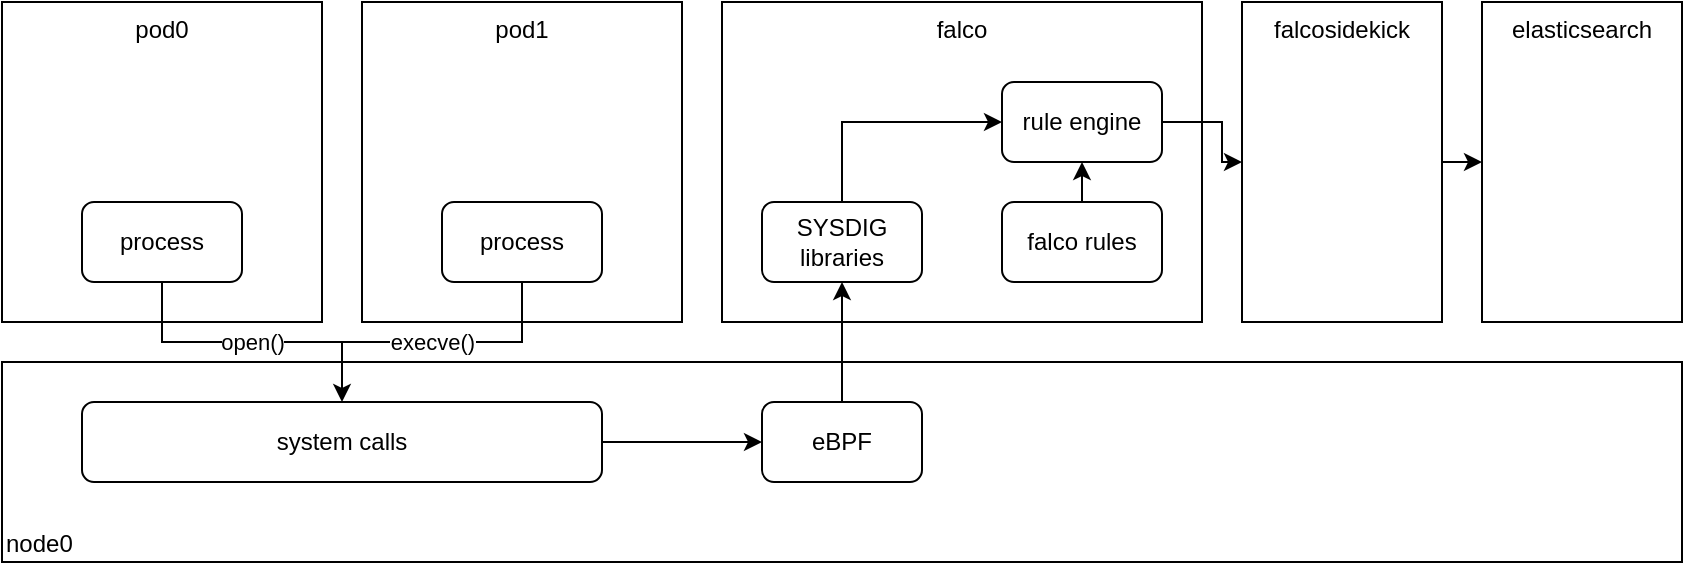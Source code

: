 <mxfile version="14.9.6" type="device" pages="2"><diagram id="bikH8dGCshpRKPGdTHo0" name="falco"><mxGraphModel dx="1106" dy="863" grid="1" gridSize="10" guides="1" tooltips="1" connect="1" arrows="1" fold="1" page="1" pageScale="1" pageWidth="1169" pageHeight="827" math="0" shadow="0"><root><mxCell id="0"/><mxCell id="1" parent="0"/><mxCell id="WtrVxpizaUlCa3npCH3H-1" value="pod0" style="rounded=0;whiteSpace=wrap;html=1;verticalAlign=top;align=center;" parent="1" vertex="1"><mxGeometry x="80" y="80" width="160" height="160" as="geometry"/></mxCell><mxCell id="WtrVxpizaUlCa3npCH3H-2" value="process" style="rounded=1;whiteSpace=wrap;html=1;" parent="1" vertex="1"><mxGeometry x="120" y="180" width="80" height="40" as="geometry"/></mxCell><mxCell id="WtrVxpizaUlCa3npCH3H-3" value="pod1" style="rounded=0;whiteSpace=wrap;html=1;verticalAlign=top;align=center;" parent="1" vertex="1"><mxGeometry x="260" y="80" width="160" height="160" as="geometry"/></mxCell><mxCell id="zwSaNmcIWTrDRkbOMWD8-3" value="execve()" style="edgeStyle=orthogonalEdgeStyle;rounded=0;orthogonalLoop=1;jettySize=auto;html=1;exitX=0.5;exitY=1;exitDx=0;exitDy=0;entryX=0.5;entryY=0;entryDx=0;entryDy=0;" parent="1" source="WtrVxpizaUlCa3npCH3H-4" target="zwSaNmcIWTrDRkbOMWD8-1" edge="1"><mxGeometry relative="1" as="geometry"><mxPoint x="300" y="280" as="targetPoint"/></mxGeometry></mxCell><mxCell id="WtrVxpizaUlCa3npCH3H-4" value="process" style="rounded=1;whiteSpace=wrap;html=1;" parent="1" vertex="1"><mxGeometry x="300" y="180" width="80" height="40" as="geometry"/></mxCell><mxCell id="WtrVxpizaUlCa3npCH3H-5" value="node0" style="rounded=0;whiteSpace=wrap;html=1;verticalAlign=bottom;align=left;" parent="1" vertex="1"><mxGeometry x="80" y="260" width="840" height="100" as="geometry"/></mxCell><mxCell id="zwSaNmcIWTrDRkbOMWD8-11" style="edgeStyle=orthogonalEdgeStyle;rounded=0;orthogonalLoop=1;jettySize=auto;html=1;exitX=1;exitY=0.5;exitDx=0;exitDy=0;entryX=0;entryY=0.5;entryDx=0;entryDy=0;" parent="1" source="zwSaNmcIWTrDRkbOMWD8-1" target="zwSaNmcIWTrDRkbOMWD8-4" edge="1"><mxGeometry relative="1" as="geometry"/></mxCell><mxCell id="zwSaNmcIWTrDRkbOMWD8-1" value="system calls" style="rounded=1;whiteSpace=wrap;html=1;" parent="1" vertex="1"><mxGeometry x="120" y="280" width="260" height="40" as="geometry"/></mxCell><mxCell id="zwSaNmcIWTrDRkbOMWD8-2" value="open()" style="edgeStyle=orthogonalEdgeStyle;rounded=0;orthogonalLoop=1;jettySize=auto;html=1;exitX=0.5;exitY=1;exitDx=0;exitDy=0;entryX=0.5;entryY=0;entryDx=0;entryDy=0;" parent="1" source="WtrVxpizaUlCa3npCH3H-2" target="zwSaNmcIWTrDRkbOMWD8-1" edge="1"><mxGeometry relative="1" as="geometry"/></mxCell><mxCell id="zwSaNmcIWTrDRkbOMWD8-4" value="eBPF" style="rounded=1;whiteSpace=wrap;html=1;" parent="1" vertex="1"><mxGeometry x="460" y="280" width="80" height="40" as="geometry"/></mxCell><mxCell id="zwSaNmcIWTrDRkbOMWD8-5" value="falco" style="rounded=0;whiteSpace=wrap;html=1;verticalAlign=top;align=center;" parent="1" vertex="1"><mxGeometry x="440" y="80" width="240" height="160" as="geometry"/></mxCell><mxCell id="zwSaNmcIWTrDRkbOMWD8-10" style="edgeStyle=orthogonalEdgeStyle;rounded=0;orthogonalLoop=1;jettySize=auto;html=1;exitX=0.5;exitY=0;exitDx=0;exitDy=0;entryX=0;entryY=0.5;entryDx=0;entryDy=0;" parent="1" source="zwSaNmcIWTrDRkbOMWD8-6" target="zwSaNmcIWTrDRkbOMWD8-7" edge="1"><mxGeometry relative="1" as="geometry"/></mxCell><mxCell id="zwSaNmcIWTrDRkbOMWD8-6" value="SYSDIG&lt;br&gt;libraries" style="rounded=1;whiteSpace=wrap;html=1;" parent="1" vertex="1"><mxGeometry x="460" y="180" width="80" height="40" as="geometry"/></mxCell><mxCell id="zwSaNmcIWTrDRkbOMWD8-18" style="edgeStyle=orthogonalEdgeStyle;rounded=0;orthogonalLoop=1;jettySize=auto;html=1;exitX=1;exitY=0.5;exitDx=0;exitDy=0;entryX=0;entryY=0.5;entryDx=0;entryDy=0;" parent="1" source="zwSaNmcIWTrDRkbOMWD8-7" target="zwSaNmcIWTrDRkbOMWD8-15" edge="1"><mxGeometry relative="1" as="geometry"><Array as="points"><mxPoint x="690" y="140"/><mxPoint x="690" y="160"/></Array></mxGeometry></mxCell><mxCell id="zwSaNmcIWTrDRkbOMWD8-7" value="rule engine" style="rounded=1;whiteSpace=wrap;html=1;" parent="1" vertex="1"><mxGeometry x="580" y="120" width="80" height="40" as="geometry"/></mxCell><mxCell id="zwSaNmcIWTrDRkbOMWD8-9" style="edgeStyle=orthogonalEdgeStyle;rounded=0;orthogonalLoop=1;jettySize=auto;html=1;exitX=0.5;exitY=0;exitDx=0;exitDy=0;entryX=0.5;entryY=1;entryDx=0;entryDy=0;" parent="1" source="zwSaNmcIWTrDRkbOMWD8-8" target="zwSaNmcIWTrDRkbOMWD8-7" edge="1"><mxGeometry relative="1" as="geometry"/></mxCell><mxCell id="zwSaNmcIWTrDRkbOMWD8-8" value="falco rules" style="rounded=1;whiteSpace=wrap;html=1;" parent="1" vertex="1"><mxGeometry x="580" y="180" width="80" height="40" as="geometry"/></mxCell><mxCell id="zwSaNmcIWTrDRkbOMWD8-12" style="edgeStyle=orthogonalEdgeStyle;rounded=0;orthogonalLoop=1;jettySize=auto;html=1;exitX=0.5;exitY=0;exitDx=0;exitDy=0;entryX=0.5;entryY=1;entryDx=0;entryDy=0;" parent="1" source="zwSaNmcIWTrDRkbOMWD8-4" target="zwSaNmcIWTrDRkbOMWD8-6" edge="1"><mxGeometry relative="1" as="geometry"/></mxCell><mxCell id="zwSaNmcIWTrDRkbOMWD8-19" style="edgeStyle=orthogonalEdgeStyle;rounded=0;orthogonalLoop=1;jettySize=auto;html=1;exitX=1;exitY=0.5;exitDx=0;exitDy=0;entryX=0;entryY=0.5;entryDx=0;entryDy=0;" parent="1" source="zwSaNmcIWTrDRkbOMWD8-15" target="zwSaNmcIWTrDRkbOMWD8-17" edge="1"><mxGeometry relative="1" as="geometry"/></mxCell><mxCell id="zwSaNmcIWTrDRkbOMWD8-15" value="falcosidekick" style="rounded=0;whiteSpace=wrap;html=1;verticalAlign=top;align=center;" parent="1" vertex="1"><mxGeometry x="700" y="80" width="100" height="160" as="geometry"/></mxCell><mxCell id="zwSaNmcIWTrDRkbOMWD8-17" value="elasticsearch" style="rounded=0;whiteSpace=wrap;html=1;verticalAlign=top;align=center;" parent="1" vertex="1"><mxGeometry x="820" y="80" width="100" height="160" as="geometry"/></mxCell></root></mxGraphModel></diagram><diagram id="pXHvtYav2Pysedo_RmuX" name="envoy"><mxGraphModel dx="1106" dy="863" grid="1" gridSize="10" guides="1" tooltips="1" connect="1" arrows="1" fold="1" page="1" pageScale="1" pageWidth="1169" pageHeight="827" math="0" shadow="0"><root><mxCell id="aFk_JBvx_h8Nmqke8xjW-0"/><mxCell id="aFk_JBvx_h8Nmqke8xjW-1" parent="aFk_JBvx_h8Nmqke8xjW-0"/><mxCell id="aFk_JBvx_h8Nmqke8xjW-2" value="pod1&lt;br&gt;10.0.0.32" style="rounded=0;whiteSpace=wrap;html=1;verticalAlign=top;labelPosition=center;verticalLabelPosition=middle;align=center;" parent="aFk_JBvx_h8Nmqke8xjW-1" vertex="1"><mxGeometry x="370" y="80" width="150" height="380" as="geometry"/></mxCell><mxCell id="aFk_JBvx_h8Nmqke8xjW-3" value="pod0&lt;br&gt;10.0.0.31" style="rounded=0;whiteSpace=wrap;html=1;verticalAlign=top;labelPosition=center;verticalLabelPosition=middle;align=center;" parent="aFk_JBvx_h8Nmqke8xjW-1" vertex="1"><mxGeometry x="80" y="80" width="280" height="380" as="geometry"/></mxCell><mxCell id="aFk_JBvx_h8Nmqke8xjW-4" value="node0&lt;br&gt;172.26.50.101" style="rounded=0;whiteSpace=wrap;html=1;align=left;verticalAlign=bottom;" parent="aFk_JBvx_h8Nmqke8xjW-1" vertex="1"><mxGeometry x="80" y="470" width="440" height="90" as="geometry"/></mxCell><mxCell id="VVs1lbDNaR7RJr-PQI_7-19" value="1" style="edgeStyle=orthogonalEdgeStyle;rounded=0;orthogonalLoop=1;jettySize=auto;html=1;exitX=0.5;exitY=1;exitDx=0;exitDy=0;entryX=0.5;entryY=0;entryDx=0;entryDy=0;" parent="aFk_JBvx_h8Nmqke8xjW-1" source="HoIHI8u8LAvMGhv5F3Ip-1" target="HoIHI8u8LAvMGhv5F3Ip-3" edge="1"><mxGeometry relative="1" as="geometry"/></mxCell><mxCell id="HoIHI8u8LAvMGhv5F3Ip-1" value="Container&lt;br&gt;(service)" style="rounded=1;whiteSpace=wrap;html=1;align=center;" parent="aFk_JBvx_h8Nmqke8xjW-1" vertex="1"><mxGeometry x="90" y="120" width="120" height="60" as="geometry"/></mxCell><mxCell id="HoIHI8u8LAvMGhv5F3Ip-13" value="6" style="edgeStyle=orthogonalEdgeStyle;rounded=0;orthogonalLoop=1;jettySize=auto;html=1;exitX=0.75;exitY=1;exitDx=0;exitDy=0;entryX=0.75;entryY=0;entryDx=0;entryDy=0;" parent="aFk_JBvx_h8Nmqke8xjW-1" source="HoIHI8u8LAvMGhv5F3Ip-2" target="HoIHI8u8LAvMGhv5F3Ip-4" edge="1"><mxGeometry relative="1" as="geometry"/></mxCell><mxCell id="HoIHI8u8LAvMGhv5F3Ip-2" value="Container&lt;br&gt;(envoy)" style="rounded=1;whiteSpace=wrap;html=1;align=center;" parent="aFk_JBvx_h8Nmqke8xjW-1" vertex="1"><mxGeometry x="230" y="120" width="120" height="60" as="geometry"/></mxCell><mxCell id="HoIHI8u8LAvMGhv5F3Ip-3" value="Protocol Layer&lt;br&gt;(TCP/UDP)" style="rounded=1;whiteSpace=wrap;html=1;align=center;" parent="aFk_JBvx_h8Nmqke8xjW-1" vertex="1"><mxGeometry x="90" y="200" width="120" height="40" as="geometry"/></mxCell><mxCell id="HoIHI8u8LAvMGhv5F3Ip-12" value="5" style="edgeStyle=orthogonalEdgeStyle;rounded=0;orthogonalLoop=1;jettySize=auto;html=1;exitX=0.25;exitY=0;exitDx=0;exitDy=0;entryX=0.25;entryY=1;entryDx=0;entryDy=0;" parent="aFk_JBvx_h8Nmqke8xjW-1" source="HoIHI8u8LAvMGhv5F3Ip-4" target="HoIHI8u8LAvMGhv5F3Ip-2" edge="1"><mxGeometry relative="1" as="geometry"/></mxCell><mxCell id="HoIHI8u8LAvMGhv5F3Ip-4" value="Protocol Layer&lt;br&gt;(TCP/UDP)" style="rounded=1;whiteSpace=wrap;html=1;align=center;" parent="aFk_JBvx_h8Nmqke8xjW-1" vertex="1"><mxGeometry x="230" y="200" width="120" height="40" as="geometry"/></mxCell><mxCell id="HoIHI8u8LAvMGhv5F3Ip-5" value="Network Layer&lt;br&gt;(netfilter)" style="rounded=1;whiteSpace=wrap;html=1;align=left;arcSize=3;verticalAlign=bottom;" parent="aFk_JBvx_h8Nmqke8xjW-1" vertex="1"><mxGeometry x="90" y="260" width="260" height="190" as="geometry"/></mxCell><mxCell id="VVs1lbDNaR7RJr-PQI_7-13" value="3" style="edgeStyle=orthogonalEdgeStyle;rounded=0;orthogonalLoop=1;jettySize=auto;html=1;exitX=0.5;exitY=1;exitDx=0;exitDy=0;" parent="aFk_JBvx_h8Nmqke8xjW-1" source="VVs1lbDNaR7RJr-PQI_7-0" target="VVs1lbDNaR7RJr-PQI_7-1" edge="1"><mxGeometry relative="1" as="geometry"/></mxCell><mxCell id="VVs1lbDNaR7RJr-PQI_7-0" value="OUTPUT" style="rounded=1;whiteSpace=wrap;html=1;align=center;" parent="aFk_JBvx_h8Nmqke8xjW-1" vertex="1"><mxGeometry x="110" y="280" width="80" height="20" as="geometry"/></mxCell><mxCell id="VVs1lbDNaR7RJr-PQI_7-14" value="4" style="edgeStyle=orthogonalEdgeStyle;rounded=0;orthogonalLoop=1;jettySize=auto;html=1;exitX=1;exitY=0.25;exitDx=0;exitDy=0;entryX=0.25;entryY=1;entryDx=0;entryDy=0;" parent="aFk_JBvx_h8Nmqke8xjW-1" source="VVs1lbDNaR7RJr-PQI_7-1" target="HoIHI8u8LAvMGhv5F3Ip-4" edge="1"><mxGeometry relative="1" as="geometry"/></mxCell><mxCell id="VVs1lbDNaR7RJr-PQI_7-1" value="REDIRECT" style="rounded=1;whiteSpace=wrap;html=1;align=center;" parent="aFk_JBvx_h8Nmqke8xjW-1" vertex="1"><mxGeometry x="110" y="320" width="80" height="20" as="geometry"/></mxCell><mxCell id="ZQ7_CADrsBmlFpr7KHq--1" value="8" style="edgeStyle=orthogonalEdgeStyle;rounded=0;orthogonalLoop=1;jettySize=auto;html=1;exitX=0.75;exitY=1;exitDx=0;exitDy=0;entryX=0.5;entryY=0;entryDx=0;entryDy=0;" parent="aFk_JBvx_h8Nmqke8xjW-1" source="VVs1lbDNaR7RJr-PQI_7-9" target="ZQ7_CADrsBmlFpr7KHq--0" edge="1"><mxGeometry relative="1" as="geometry"/></mxCell><mxCell id="VVs1lbDNaR7RJr-PQI_7-9" value="OUTPUT" style="rounded=1;whiteSpace=wrap;html=1;align=center;" parent="aFk_JBvx_h8Nmqke8xjW-1" vertex="1"><mxGeometry x="260" y="360" width="80" height="20" as="geometry"/></mxCell><mxCell id="VVs1lbDNaR7RJr-PQI_7-12" value="2" style="edgeStyle=orthogonalEdgeStyle;rounded=0;orthogonalLoop=1;jettySize=auto;html=1;exitX=0.5;exitY=1;exitDx=0;exitDy=0;entryX=0.5;entryY=0;entryDx=0;entryDy=0;" parent="aFk_JBvx_h8Nmqke8xjW-1" source="HoIHI8u8LAvMGhv5F3Ip-3" target="VVs1lbDNaR7RJr-PQI_7-0" edge="1"><mxGeometry relative="1" as="geometry"/></mxCell><mxCell id="VVs1lbDNaR7RJr-PQI_7-15" value="7" style="edgeStyle=orthogonalEdgeStyle;rounded=0;orthogonalLoop=1;jettySize=auto;html=1;exitX=0.75;exitY=1;exitDx=0;exitDy=0;entryX=0.75;entryY=0;entryDx=0;entryDy=0;" parent="aFk_JBvx_h8Nmqke8xjW-1" source="HoIHI8u8LAvMGhv5F3Ip-4" target="VVs1lbDNaR7RJr-PQI_7-9" edge="1"><mxGeometry relative="1" as="geometry"/></mxCell><mxCell id="ZQ7_CADrsBmlFpr7KHq--3" value="9" style="edgeStyle=orthogonalEdgeStyle;rounded=0;orthogonalLoop=1;jettySize=auto;html=1;exitX=0.5;exitY=1;exitDx=0;exitDy=0;entryX=0.5;entryY=0;entryDx=0;entryDy=0;" parent="aFk_JBvx_h8Nmqke8xjW-1" source="ZQ7_CADrsBmlFpr7KHq--0" target="ZQ7_CADrsBmlFpr7KHq--2" edge="1"><mxGeometry relative="1" as="geometry"/></mxCell><mxCell id="ZQ7_CADrsBmlFpr7KHq--0" value="eth0" style="ellipse;whiteSpace=wrap;html=1;aspect=fixed;fontSize=12;" parent="aFk_JBvx_h8Nmqke8xjW-1" vertex="1"><mxGeometry x="300" y="400" width="40" height="40" as="geometry"/></mxCell><mxCell id="ZQ7_CADrsBmlFpr7KHq--6" value="10" style="edgeStyle=orthogonalEdgeStyle;rounded=0;orthogonalLoop=1;jettySize=auto;html=1;exitX=1;exitY=0.5;exitDx=0;exitDy=0;entryX=0;entryY=0.5;entryDx=0;entryDy=0;" parent="aFk_JBvx_h8Nmqke8xjW-1" source="ZQ7_CADrsBmlFpr7KHq--2" target="ZQ7_CADrsBmlFpr7KHq--5" edge="1"><mxGeometry relative="1" as="geometry"/></mxCell><mxCell id="ZQ7_CADrsBmlFpr7KHq--2" value="veth0" style="ellipse;whiteSpace=wrap;html=1;aspect=fixed;fontSize=12;" parent="aFk_JBvx_h8Nmqke8xjW-1" vertex="1"><mxGeometry x="300" y="480" width="40" height="40" as="geometry"/></mxCell><mxCell id="ZQ7_CADrsBmlFpr7KHq--4" value="eth0" style="ellipse;whiteSpace=wrap;html=1;aspect=fixed;fontSize=12;" parent="aFk_JBvx_h8Nmqke8xjW-1" vertex="1"><mxGeometry x="390" y="400" width="40" height="40" as="geometry"/></mxCell><mxCell id="ZQ7_CADrsBmlFpr7KHq--7" value="11" style="edgeStyle=orthogonalEdgeStyle;rounded=0;orthogonalLoop=1;jettySize=auto;html=1;exitX=0.5;exitY=0;exitDx=0;exitDy=0;entryX=0.5;entryY=1;entryDx=0;entryDy=0;" parent="aFk_JBvx_h8Nmqke8xjW-1" source="ZQ7_CADrsBmlFpr7KHq--5" target="ZQ7_CADrsBmlFpr7KHq--4" edge="1"><mxGeometry relative="1" as="geometry"/></mxCell><mxCell id="ZQ7_CADrsBmlFpr7KHq--5" value="veth1" style="ellipse;whiteSpace=wrap;html=1;aspect=fixed;fontSize=12;" parent="aFk_JBvx_h8Nmqke8xjW-1" vertex="1"><mxGeometry x="390" y="480" width="40" height="40" as="geometry"/></mxCell></root></mxGraphModel></diagram></mxfile>